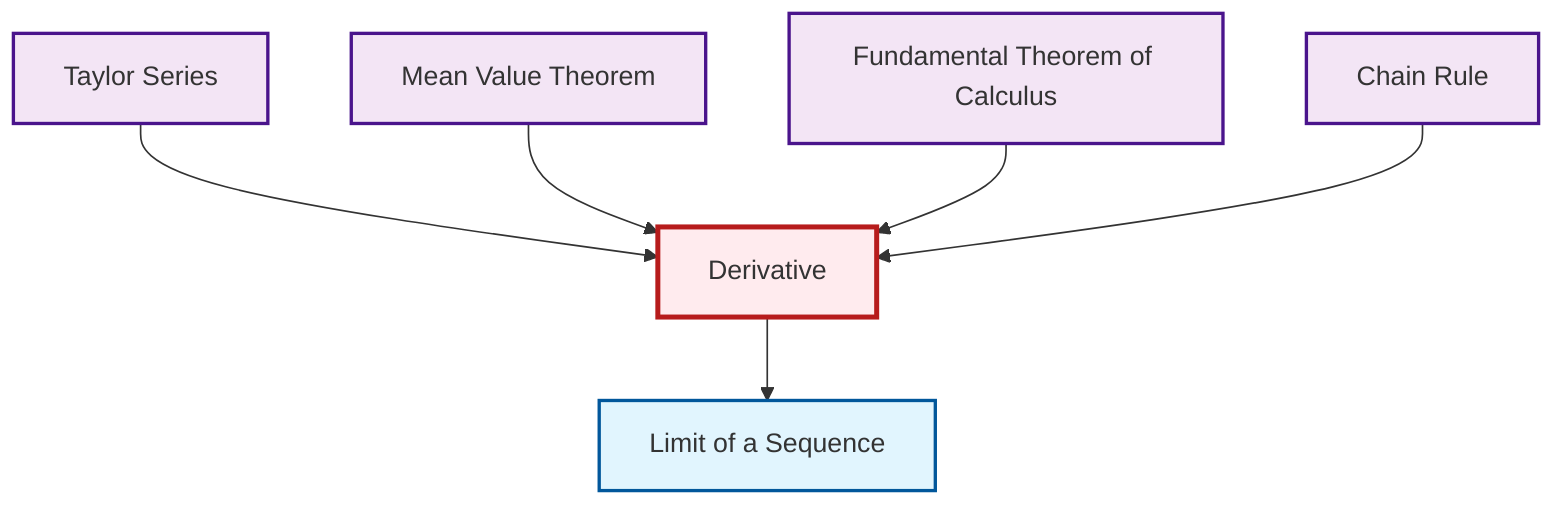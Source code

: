 graph TD
    classDef definition fill:#e1f5fe,stroke:#01579b,stroke-width:2px
    classDef theorem fill:#f3e5f5,stroke:#4a148c,stroke-width:2px
    classDef axiom fill:#fff3e0,stroke:#e65100,stroke-width:2px
    classDef example fill:#e8f5e9,stroke:#1b5e20,stroke-width:2px
    classDef current fill:#ffebee,stroke:#b71c1c,stroke-width:3px
    thm-chain-rule["Chain Rule"]:::theorem
    def-derivative["Derivative"]:::definition
    thm-taylor-series["Taylor Series"]:::theorem
    thm-mean-value["Mean Value Theorem"]:::theorem
    def-limit["Limit of a Sequence"]:::definition
    thm-fundamental-calculus["Fundamental Theorem of Calculus"]:::theorem
    def-derivative --> def-limit
    thm-taylor-series --> def-derivative
    thm-mean-value --> def-derivative
    thm-fundamental-calculus --> def-derivative
    thm-chain-rule --> def-derivative
    class def-derivative current
